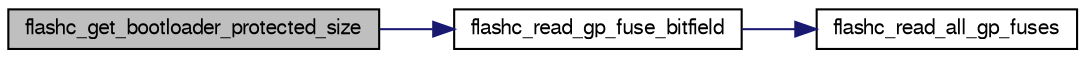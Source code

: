digraph G
{
  edge [fontname="FreeSans",fontsize="10",labelfontname="FreeSans",labelfontsize="10"];
  node [fontname="FreeSans",fontsize="10",shape=record];
  rankdir=LR;
  Node1 [label="flashc_get_bootloader_protected_size",height=0.2,width=0.4,color="black", fillcolor="grey75", style="filled" fontcolor="black"];
  Node1 -> Node2 [color="midnightblue",fontsize="10",style="solid",fontname="FreeSans"];
  Node2 [label="flashc_read_gp_fuse_bitfield",height=0.2,width=0.4,color="black", fillcolor="white", style="filled",URL="$group__group__avr32__drivers__flashc.html#ga48db4e70ec0449ea94c9c92643c26d8e",tooltip="Reads a general-purpose fuse bit-field."];
  Node2 -> Node3 [color="midnightblue",fontsize="10",style="solid",fontname="FreeSans"];
  Node3 [label="flashc_read_all_gp_fuses",height=0.2,width=0.4,color="black", fillcolor="white", style="filled",URL="$group__group__avr32__drivers__flashc.html#gabdba94fb9eb09177ced3df0ad80b1554",tooltip="Reads all general-purpose fuses."];
}
